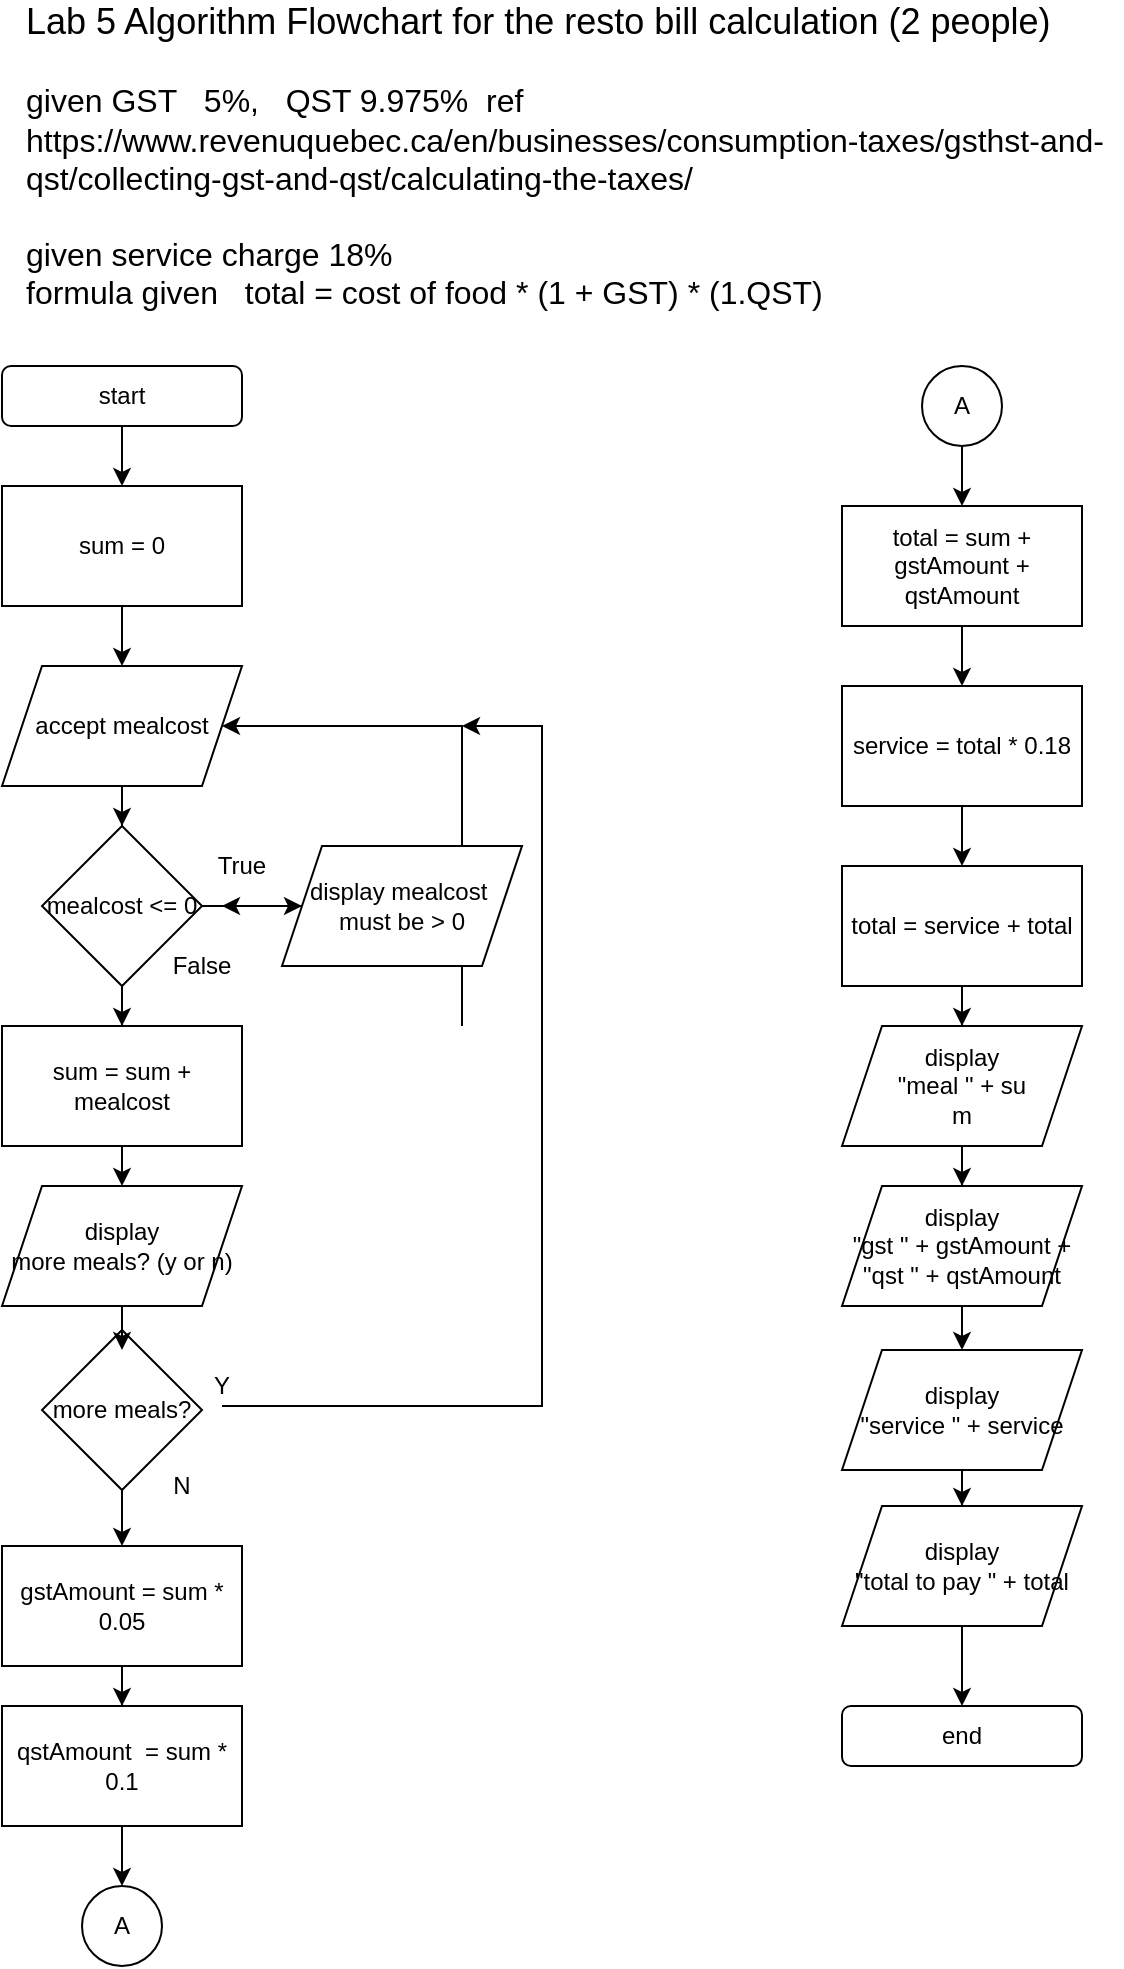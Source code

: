 <mxfile version="13.6.10" type="device"><diagram id="S1L_uS_nkuEwe_t_6ZBy" name="Page-1"><mxGraphModel dx="1662" dy="772" grid="1" gridSize="10" guides="1" tooltips="1" connect="1" arrows="1" fold="1" page="1" pageScale="1" pageWidth="850" pageHeight="1100" math="0" shadow="0"><root><mxCell id="0"/><mxCell id="1" parent="0"/><mxCell id="YkMFbSuZGC3SK8a3gEYg-32" value="" style="edgeStyle=orthogonalEdgeStyle;rounded=0;orthogonalLoop=1;jettySize=auto;html=1;" edge="1" parent="1" source="YkMFbSuZGC3SK8a3gEYg-2" target="YkMFbSuZGC3SK8a3gEYg-11"><mxGeometry relative="1" as="geometry"/></mxCell><mxCell id="YkMFbSuZGC3SK8a3gEYg-2" value="start" style="rounded=1;whiteSpace=wrap;html=1;" vertex="1" parent="1"><mxGeometry x="100" y="230" width="120" height="30" as="geometry"/></mxCell><mxCell id="YkMFbSuZGC3SK8a3gEYg-4" value="end" style="rounded=1;whiteSpace=wrap;html=1;" vertex="1" parent="1"><mxGeometry x="520" y="900" width="120" height="30" as="geometry"/></mxCell><mxCell id="YkMFbSuZGC3SK8a3gEYg-5" value="&lt;div&gt;&lt;font style=&quot;font-size: 18px&quot;&gt;Lab 5 Algorithm Flowchart for the resto bill calculation (2 people)&lt;/font&gt;&lt;/div&gt;&lt;div&gt;&lt;font size=&quot;3&quot;&gt;&lt;br&gt;&lt;/font&gt;&lt;/div&gt;&lt;div&gt;&lt;font size=&quot;3&quot;&gt;given GST&amp;nbsp; &amp;nbsp;5%,&amp;nbsp; &amp;nbsp;QST 9.975%&amp;nbsp; ref&amp;nbsp;&lt;/font&gt;&lt;/div&gt;&lt;font size=&quot;3&quot;&gt;https://www.revenuquebec.ca/en/businesses/consumption-taxes/gsthst-and-qst/collecting-gst-and-qst/calculating-the-taxes/&amp;nbsp;&lt;br&gt;&lt;br&gt;given service charge 18%&lt;br&gt;&lt;/font&gt;&lt;div&gt;&lt;font size=&quot;3&quot;&gt;formula given&amp;nbsp; &amp;nbsp;total = cost of food * (1 + GST) * (1.QST)&lt;br&gt;&lt;/font&gt;&lt;/div&gt;" style="text;html=1;strokeColor=none;fillColor=none;align=left;verticalAlign=middle;whiteSpace=wrap;rounded=0;" vertex="1" parent="1"><mxGeometry x="110" y="70" width="550" height="110" as="geometry"/></mxCell><mxCell id="YkMFbSuZGC3SK8a3gEYg-6" value="" style="edgeStyle=orthogonalEdgeStyle;rounded=0;orthogonalLoop=1;jettySize=auto;html=1;" edge="1" parent="1" source="YkMFbSuZGC3SK8a3gEYg-7" target="YkMFbSuZGC3SK8a3gEYg-17"><mxGeometry relative="1" as="geometry"/></mxCell><mxCell id="YkMFbSuZGC3SK8a3gEYg-7" value="accept mealcost" style="shape=parallelogram;perimeter=parallelogramPerimeter;whiteSpace=wrap;html=1;fixedSize=1;" vertex="1" parent="1"><mxGeometry x="100" y="380" width="120" height="60" as="geometry"/></mxCell><mxCell id="YkMFbSuZGC3SK8a3gEYg-8" value="" style="edgeStyle=orthogonalEdgeStyle;rounded=0;orthogonalLoop=1;jettySize=auto;html=1;" edge="1" parent="1" target="YkMFbSuZGC3SK8a3gEYg-23"><mxGeometry relative="1" as="geometry"><mxPoint x="160" y="530" as="sourcePoint"/></mxGeometry></mxCell><mxCell id="YkMFbSuZGC3SK8a3gEYg-58" style="edgeStyle=orthogonalEdgeStyle;rounded=0;orthogonalLoop=1;jettySize=auto;html=1;entryX=0.5;entryY=0;entryDx=0;entryDy=0;" edge="1" parent="1" source="YkMFbSuZGC3SK8a3gEYg-11" target="YkMFbSuZGC3SK8a3gEYg-7"><mxGeometry relative="1" as="geometry"/></mxCell><mxCell id="YkMFbSuZGC3SK8a3gEYg-11" value="sum = 0" style="rounded=0;whiteSpace=wrap;html=1;" vertex="1" parent="1"><mxGeometry x="100" y="290" width="120" height="60" as="geometry"/></mxCell><mxCell id="YkMFbSuZGC3SK8a3gEYg-54" style="edgeStyle=orthogonalEdgeStyle;rounded=0;orthogonalLoop=1;jettySize=auto;html=1;entryX=0.5;entryY=0;entryDx=0;entryDy=0;" edge="1" parent="1" source="YkMFbSuZGC3SK8a3gEYg-14" target="YkMFbSuZGC3SK8a3gEYg-49"><mxGeometry relative="1" as="geometry"/></mxCell><mxCell id="YkMFbSuZGC3SK8a3gEYg-14" value="gstAmount = sum * 0.05" style="rounded=0;whiteSpace=wrap;html=1;" vertex="1" parent="1"><mxGeometry x="100" y="820" width="120" height="60" as="geometry"/></mxCell><mxCell id="YkMFbSuZGC3SK8a3gEYg-16" value="" style="edgeStyle=orthogonalEdgeStyle;rounded=0;orthogonalLoop=1;jettySize=auto;html=1;" edge="1" parent="1"><mxGeometry relative="1" as="geometry"><mxPoint x="160" y="620" as="sourcePoint"/><mxPoint x="160" y="640" as="targetPoint"/></mxGeometry></mxCell><mxCell id="YkMFbSuZGC3SK8a3gEYg-30" value="" style="edgeStyle=orthogonalEdgeStyle;rounded=0;orthogonalLoop=1;jettySize=auto;html=1;" edge="1" parent="1" source="YkMFbSuZGC3SK8a3gEYg-17" target="YkMFbSuZGC3SK8a3gEYg-28"><mxGeometry relative="1" as="geometry"/></mxCell><mxCell id="YkMFbSuZGC3SK8a3gEYg-46" value="" style="edgeStyle=orthogonalEdgeStyle;rounded=0;orthogonalLoop=1;jettySize=auto;html=1;" edge="1" parent="1" source="YkMFbSuZGC3SK8a3gEYg-17" target="YkMFbSuZGC3SK8a3gEYg-43"><mxGeometry relative="1" as="geometry"/></mxCell><mxCell id="YkMFbSuZGC3SK8a3gEYg-17" value="mealcost &amp;lt;= 0" style="rhombus;whiteSpace=wrap;html=1;" vertex="1" parent="1"><mxGeometry x="120" y="460" width="80" height="80" as="geometry"/></mxCell><mxCell id="YkMFbSuZGC3SK8a3gEYg-18" style="edgeStyle=orthogonalEdgeStyle;rounded=0;orthogonalLoop=1;jettySize=auto;html=1;exitX=0.5;exitY=0;exitDx=0;exitDy=0;" edge="1" parent="1" target="YkMFbSuZGC3SK8a3gEYg-7" source="YkMFbSuZGC3SK8a3gEYg-28"><mxGeometry relative="1" as="geometry"><Array as="points"><mxPoint x="330" y="470"/><mxPoint x="330" y="410"/></Array><mxPoint x="330" y="470" as="sourcePoint"/></mxGeometry></mxCell><mxCell id="YkMFbSuZGC3SK8a3gEYg-19" value="True" style="text;html=1;strokeColor=none;fillColor=none;align=center;verticalAlign=middle;whiteSpace=wrap;rounded=0;" vertex="1" parent="1"><mxGeometry x="200" y="470" width="40" height="20" as="geometry"/></mxCell><mxCell id="YkMFbSuZGC3SK8a3gEYg-20" value="False" style="text;html=1;strokeColor=none;fillColor=none;align=center;verticalAlign=middle;whiteSpace=wrap;rounded=0;" vertex="1" parent="1"><mxGeometry x="180" y="520" width="40" height="20" as="geometry"/></mxCell><mxCell id="YkMFbSuZGC3SK8a3gEYg-29" value="" style="edgeStyle=orthogonalEdgeStyle;rounded=0;orthogonalLoop=1;jettySize=auto;html=1;" edge="1" parent="1" target="YkMFbSuZGC3SK8a3gEYg-27"><mxGeometry relative="1" as="geometry"><mxPoint x="200" y="590" as="sourcePoint"/></mxGeometry></mxCell><mxCell id="YkMFbSuZGC3SK8a3gEYg-24" style="edgeStyle=orthogonalEdgeStyle;rounded=0;orthogonalLoop=1;jettySize=auto;html=1;" edge="1" parent="1" source="YkMFbSuZGC3SK8a3gEYg-27"><mxGeometry relative="1" as="geometry"><Array as="points"><mxPoint x="330" y="500"/></Array><mxPoint x="330" y="560" as="sourcePoint"/><mxPoint x="210" y="500" as="targetPoint"/></mxGeometry></mxCell><mxCell id="YkMFbSuZGC3SK8a3gEYg-28" value="display mealcost&amp;nbsp;&lt;br&gt;must be &amp;gt; 0" style="shape=parallelogram;perimeter=parallelogramPerimeter;whiteSpace=wrap;html=1;fixedSize=1;" vertex="1" parent="1"><mxGeometry x="240" y="470" width="120" height="60" as="geometry"/></mxCell><mxCell id="YkMFbSuZGC3SK8a3gEYg-53" style="edgeStyle=orthogonalEdgeStyle;rounded=0;orthogonalLoop=1;jettySize=auto;html=1;entryX=0.5;entryY=0;entryDx=0;entryDy=0;" edge="1" parent="1" source="YkMFbSuZGC3SK8a3gEYg-33" target="YkMFbSuZGC3SK8a3gEYg-14"><mxGeometry relative="1" as="geometry"/></mxCell><mxCell id="YkMFbSuZGC3SK8a3gEYg-33" value="more meals?" style="rhombus;whiteSpace=wrap;html=1;" vertex="1" parent="1"><mxGeometry x="120" y="712" width="80" height="80" as="geometry"/></mxCell><mxCell id="YkMFbSuZGC3SK8a3gEYg-41" style="edgeStyle=orthogonalEdgeStyle;rounded=0;orthogonalLoop=1;jettySize=auto;html=1;entryX=0.5;entryY=0;entryDx=0;entryDy=0;" edge="1" parent="1" source="YkMFbSuZGC3SK8a3gEYg-34"><mxGeometry relative="1" as="geometry"><mxPoint x="160" y="722" as="targetPoint"/></mxGeometry></mxCell><mxCell id="YkMFbSuZGC3SK8a3gEYg-34" value="display &lt;br&gt;more meals? (y or n)" style="shape=parallelogram;perimeter=parallelogramPerimeter;whiteSpace=wrap;html=1;fixedSize=1;" vertex="1" parent="1"><mxGeometry x="100" y="640" width="120" height="60" as="geometry"/></mxCell><mxCell id="YkMFbSuZGC3SK8a3gEYg-47" style="edgeStyle=orthogonalEdgeStyle;rounded=0;orthogonalLoop=1;jettySize=auto;html=1;exitX=0.5;exitY=1;exitDx=0;exitDy=0;" edge="1" parent="1" source="YkMFbSuZGC3SK8a3gEYg-35"><mxGeometry relative="1" as="geometry"><mxPoint x="330" y="410" as="targetPoint"/><Array as="points"><mxPoint x="370" y="750"/><mxPoint x="370" y="410"/></Array></mxGeometry></mxCell><mxCell id="YkMFbSuZGC3SK8a3gEYg-35" value="Y" style="text;html=1;strokeColor=none;fillColor=none;align=center;verticalAlign=middle;whiteSpace=wrap;rounded=0;" vertex="1" parent="1"><mxGeometry x="190" y="730" width="40" height="20" as="geometry"/></mxCell><mxCell id="YkMFbSuZGC3SK8a3gEYg-36" value="N" style="text;html=1;strokeColor=none;fillColor=none;align=center;verticalAlign=middle;whiteSpace=wrap;rounded=0;" vertex="1" parent="1"><mxGeometry x="170" y="780" width="40" height="20" as="geometry"/></mxCell><mxCell id="YkMFbSuZGC3SK8a3gEYg-43" value="sum = sum + mealcost" style="rounded=0;whiteSpace=wrap;html=1;" vertex="1" parent="1"><mxGeometry x="100" y="560" width="120" height="60" as="geometry"/></mxCell><mxCell id="YkMFbSuZGC3SK8a3gEYg-55" value="" style="edgeStyle=orthogonalEdgeStyle;rounded=0;orthogonalLoop=1;jettySize=auto;html=1;" edge="1" parent="1" source="YkMFbSuZGC3SK8a3gEYg-49" target="YkMFbSuZGC3SK8a3gEYg-50"><mxGeometry relative="1" as="geometry"/></mxCell><mxCell id="YkMFbSuZGC3SK8a3gEYg-49" value="qstAmount&amp;nbsp; = sum * 0.1" style="rounded=0;whiteSpace=wrap;html=1;" vertex="1" parent="1"><mxGeometry x="100" y="900" width="120" height="60" as="geometry"/></mxCell><mxCell id="YkMFbSuZGC3SK8a3gEYg-50" value="A" style="ellipse;whiteSpace=wrap;html=1;aspect=fixed;" vertex="1" parent="1"><mxGeometry x="140" y="990" width="40" height="40" as="geometry"/></mxCell><mxCell id="YkMFbSuZGC3SK8a3gEYg-60" value="" style="edgeStyle=orthogonalEdgeStyle;rounded=0;orthogonalLoop=1;jettySize=auto;html=1;" edge="1" parent="1" source="YkMFbSuZGC3SK8a3gEYg-56" target="YkMFbSuZGC3SK8a3gEYg-59"><mxGeometry relative="1" as="geometry"/></mxCell><mxCell id="YkMFbSuZGC3SK8a3gEYg-56" value="A" style="ellipse;whiteSpace=wrap;html=1;aspect=fixed;" vertex="1" parent="1"><mxGeometry x="560" y="230" width="40" height="40" as="geometry"/></mxCell><mxCell id="YkMFbSuZGC3SK8a3gEYg-67" value="" style="edgeStyle=orthogonalEdgeStyle;rounded=0;orthogonalLoop=1;jettySize=auto;html=1;" edge="1" parent="1" source="YkMFbSuZGC3SK8a3gEYg-59" target="YkMFbSuZGC3SK8a3gEYg-61"><mxGeometry relative="1" as="geometry"/></mxCell><mxCell id="YkMFbSuZGC3SK8a3gEYg-59" value="total = sum + gstAmount + qstAmount" style="rounded=0;whiteSpace=wrap;html=1;" vertex="1" parent="1"><mxGeometry x="520" y="300" width="120" height="60" as="geometry"/></mxCell><mxCell id="YkMFbSuZGC3SK8a3gEYg-68" value="" style="edgeStyle=orthogonalEdgeStyle;rounded=0;orthogonalLoop=1;jettySize=auto;html=1;" edge="1" parent="1" source="YkMFbSuZGC3SK8a3gEYg-61" target="YkMFbSuZGC3SK8a3gEYg-62"><mxGeometry relative="1" as="geometry"/></mxCell><mxCell id="YkMFbSuZGC3SK8a3gEYg-61" value="service = total * 0.18" style="rounded=0;whiteSpace=wrap;html=1;" vertex="1" parent="1"><mxGeometry x="520" y="390" width="120" height="60" as="geometry"/></mxCell><mxCell id="YkMFbSuZGC3SK8a3gEYg-69" value="" style="edgeStyle=orthogonalEdgeStyle;rounded=0;orthogonalLoop=1;jettySize=auto;html=1;" edge="1" parent="1" source="YkMFbSuZGC3SK8a3gEYg-62" target="YkMFbSuZGC3SK8a3gEYg-63"><mxGeometry relative="1" as="geometry"/></mxCell><mxCell id="YkMFbSuZGC3SK8a3gEYg-62" value="total = service + total" style="rounded=0;whiteSpace=wrap;html=1;" vertex="1" parent="1"><mxGeometry x="520" y="480" width="120" height="60" as="geometry"/></mxCell><mxCell id="YkMFbSuZGC3SK8a3gEYg-70" value="" style="edgeStyle=orthogonalEdgeStyle;rounded=0;orthogonalLoop=1;jettySize=auto;html=1;" edge="1" parent="1" source="YkMFbSuZGC3SK8a3gEYg-63" target="YkMFbSuZGC3SK8a3gEYg-64"><mxGeometry relative="1" as="geometry"/></mxCell><mxCell id="YkMFbSuZGC3SK8a3gEYg-63" value="display &lt;br&gt;&quot;meal &quot; + su&lt;span style=&quot;color: rgba(0 , 0 , 0 , 0) ; font-family: monospace ; font-size: 0px&quot;&gt;%3CmxGraphModel%3E%3Croot%3E%3CmxCell%20id%3D%220%22%2F%3E%3CmxCell%20id%3D%221%22%20parent%3D%220%22%2F%3E%3CmxCell%20id%3D%222%22%20value%3D%22display%20%26lt%3Bbr%26gt%3Bmore%20meals%3F%20(y%20or%20n)%22%20style%3D%22shape%3Dparallelogram%3Bperimeter%3DparallelogramPerimeter%3BwhiteSpace%3Dwrap%3Bhtml%3D1%3BfixedSize%3D1%3B%22%20vertex%3D%221%22%20parent%3D%221%22%3E%3CmxGeometry%20x%3D%22100%22%20y%3D%22640%22%20width%3D%22120%22%20height%3D%2260%22%20as%3D%22geometry%22%2F%3E%3C%2FmxCell%3E%3C%2Froot%3E%3C%2FmxGraphModel%3E&lt;/span&gt;&lt;br&gt;m" style="shape=parallelogram;perimeter=parallelogramPerimeter;whiteSpace=wrap;html=1;fixedSize=1;" vertex="1" parent="1"><mxGeometry x="520" y="560" width="120" height="60" as="geometry"/></mxCell><mxCell id="YkMFbSuZGC3SK8a3gEYg-71" value="" style="edgeStyle=orthogonalEdgeStyle;rounded=0;orthogonalLoop=1;jettySize=auto;html=1;" edge="1" parent="1" source="YkMFbSuZGC3SK8a3gEYg-64" target="YkMFbSuZGC3SK8a3gEYg-65"><mxGeometry relative="1" as="geometry"/></mxCell><mxCell id="YkMFbSuZGC3SK8a3gEYg-64" value="display &lt;br&gt;&quot;gst &quot; + gstAmount + &quot;qst &quot; + qstAmount&lt;span style=&quot;color: rgba(0 , 0 , 0 , 0) ; font-family: monospace ; font-size: 0px&quot;&gt;%3CmxGraphModel%3E%3Croot%3E%3CmxCell%20id%3D%220%22%2F%3E%3CmxCell%20id%3D%221%22%20parent%3D%220%22%2F%3E%3CmxCell%20id%3D%222%22%20value%3D%22display%20%26lt%3Bbr%26gt%3Bmore%20meals%3F%20(y%20or%20n)%22%20style%3D%22shape%3Dparallelogram%3Bperimeter%3DparallelogramPerimeter%3BwhiteSpace%3Dwrap%3Bhtml%3D1%3BfixedSize%3D1%3B%22%20vertex%3D%221%22%20parent%3D%221%22%3E%3CmxGeometry%20x%3D%22100%22%20y%3D%22640%22%20width%3D%22120%22%20height%3D%2260%22%20as%3D%22geometry%22%2F%3E%3C%2FmxCell%3E%3C%2Froot%3E%3C%2FmxGraphMo&lt;/span&gt;" style="shape=parallelogram;perimeter=parallelogramPerimeter;whiteSpace=wrap;html=1;fixedSize=1;" vertex="1" parent="1"><mxGeometry x="520" y="640" width="120" height="60" as="geometry"/></mxCell><mxCell id="YkMFbSuZGC3SK8a3gEYg-72" value="" style="edgeStyle=orthogonalEdgeStyle;rounded=0;orthogonalLoop=1;jettySize=auto;html=1;" edge="1" parent="1" source="YkMFbSuZGC3SK8a3gEYg-65" target="YkMFbSuZGC3SK8a3gEYg-66"><mxGeometry relative="1" as="geometry"/></mxCell><mxCell id="YkMFbSuZGC3SK8a3gEYg-65" value="display &lt;br&gt;&quot;service &quot; + service" style="shape=parallelogram;perimeter=parallelogramPerimeter;whiteSpace=wrap;html=1;fixedSize=1;" vertex="1" parent="1"><mxGeometry x="520" y="722" width="120" height="60" as="geometry"/></mxCell><mxCell id="YkMFbSuZGC3SK8a3gEYg-73" value="" style="edgeStyle=orthogonalEdgeStyle;rounded=0;orthogonalLoop=1;jettySize=auto;html=1;" edge="1" parent="1" source="YkMFbSuZGC3SK8a3gEYg-66" target="YkMFbSuZGC3SK8a3gEYg-4"><mxGeometry relative="1" as="geometry"/></mxCell><mxCell id="YkMFbSuZGC3SK8a3gEYg-66" value="display &lt;br&gt;&quot;total to pay &quot; + total" style="shape=parallelogram;perimeter=parallelogramPerimeter;whiteSpace=wrap;html=1;fixedSize=1;" vertex="1" parent="1"><mxGeometry x="520" y="800" width="120" height="60" as="geometry"/></mxCell></root></mxGraphModel></diagram></mxfile>